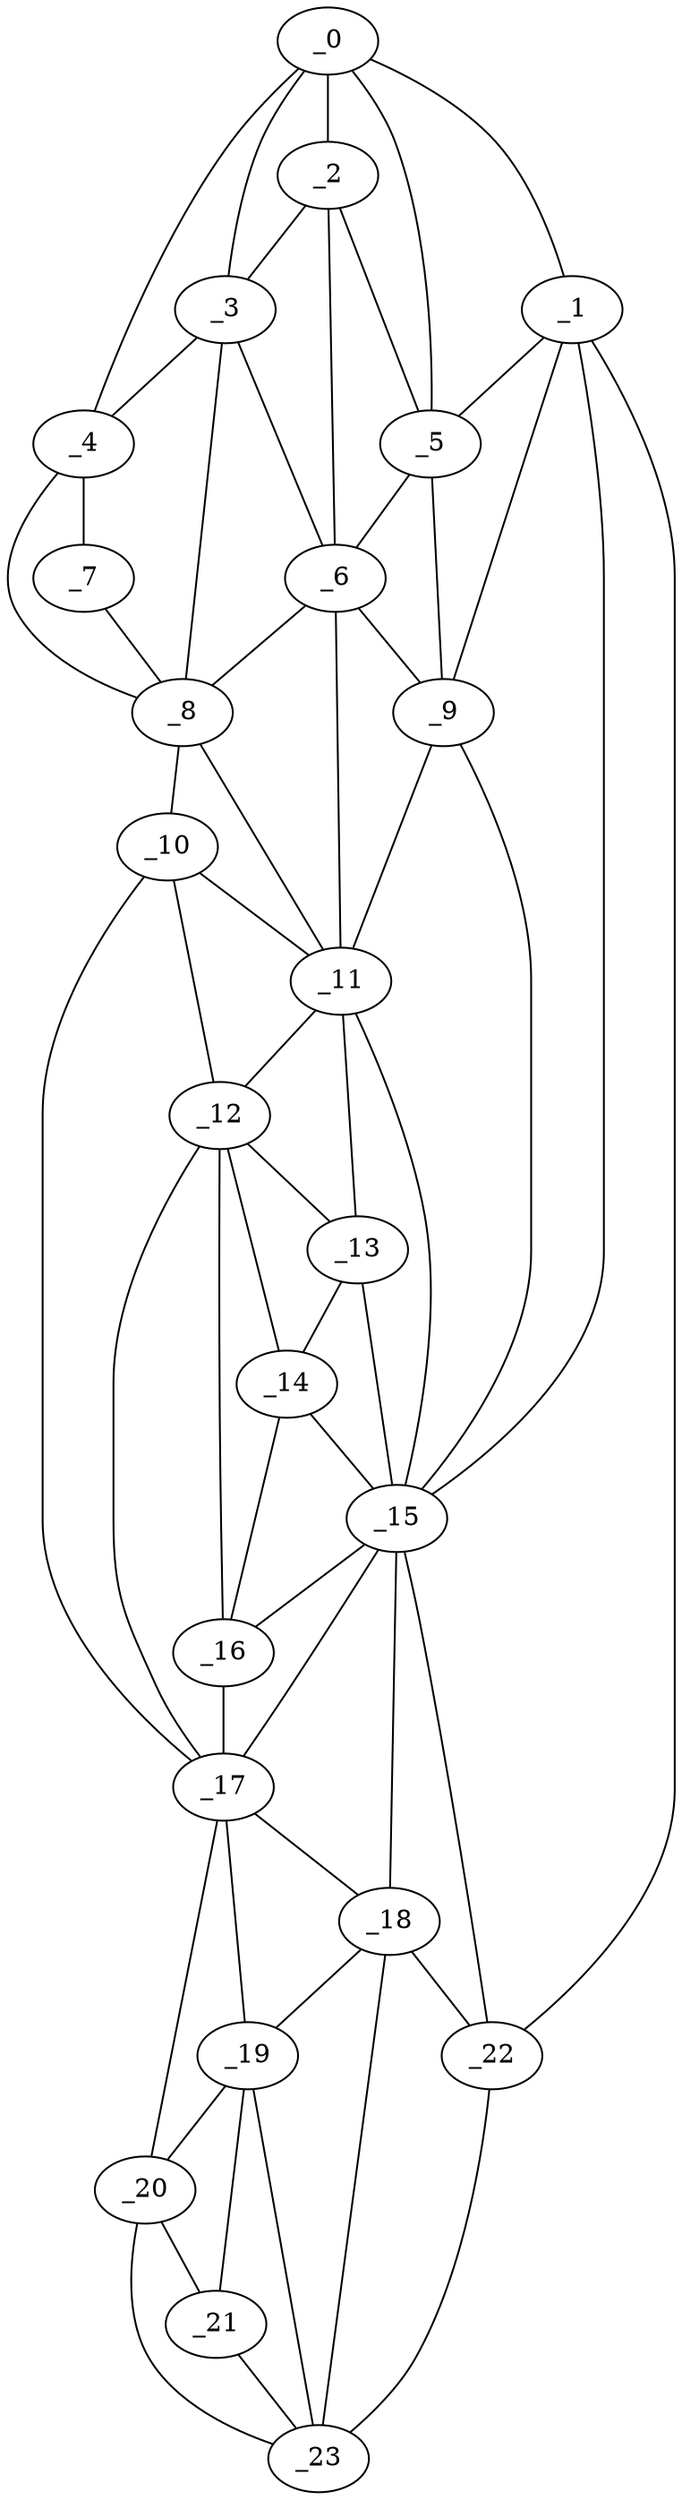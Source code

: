 graph "obj68__15.gxl" {
	_0	 [x=2,
		y=76];
	_1	 [x=3,
		y=85];
	_0 -- _1	 [valence=1];
	_2	 [x=12,
		y=67];
	_0 -- _2	 [valence=2];
	_3	 [x=13,
		y=55];
	_0 -- _3	 [valence=2];
	_4	 [x=16,
		y=41];
	_0 -- _4	 [valence=1];
	_5	 [x=17,
		y=75];
	_0 -- _5	 [valence=1];
	_1 -- _5	 [valence=2];
	_9	 [x=35,
		y=76];
	_1 -- _9	 [valence=1];
	_15	 [x=81,
		y=78];
	_1 -- _15	 [valence=2];
	_22	 [x=123,
		y=95];
	_1 -- _22	 [valence=1];
	_2 -- _3	 [valence=1];
	_2 -- _5	 [valence=1];
	_6	 [x=21,
		y=68];
	_2 -- _6	 [valence=2];
	_3 -- _4	 [valence=2];
	_3 -- _6	 [valence=2];
	_8	 [x=31,
		y=35];
	_3 -- _8	 [valence=2];
	_7	 [x=22,
		y=34];
	_4 -- _7	 [valence=1];
	_4 -- _8	 [valence=2];
	_5 -- _6	 [valence=1];
	_5 -- _9	 [valence=2];
	_6 -- _8	 [valence=2];
	_6 -- _9	 [valence=2];
	_11	 [x=42,
		y=69];
	_6 -- _11	 [valence=1];
	_7 -- _8	 [valence=1];
	_10	 [x=40,
		y=36];
	_8 -- _10	 [valence=1];
	_8 -- _11	 [valence=2];
	_9 -- _11	 [valence=2];
	_9 -- _15	 [valence=2];
	_10 -- _11	 [valence=2];
	_12	 [x=57,
		y=41];
	_10 -- _12	 [valence=1];
	_17	 [x=95,
		y=51];
	_10 -- _17	 [valence=1];
	_11 -- _12	 [valence=2];
	_13	 [x=66,
		y=45];
	_11 -- _13	 [valence=2];
	_11 -- _15	 [valence=2];
	_12 -- _13	 [valence=1];
	_14	 [x=76,
		y=47];
	_12 -- _14	 [valence=2];
	_16	 [x=86,
		y=49];
	_12 -- _16	 [valence=2];
	_12 -- _17	 [valence=2];
	_13 -- _14	 [valence=2];
	_13 -- _15	 [valence=1];
	_14 -- _15	 [valence=2];
	_14 -- _16	 [valence=2];
	_15 -- _16	 [valence=2];
	_15 -- _17	 [valence=2];
	_18	 [x=107,
		y=82];
	_15 -- _18	 [valence=2];
	_15 -- _22	 [valence=2];
	_16 -- _17	 [valence=2];
	_17 -- _18	 [valence=2];
	_19	 [x=113,
		y=72];
	_17 -- _19	 [valence=2];
	_20	 [x=119,
		y=58];
	_17 -- _20	 [valence=1];
	_18 -- _19	 [valence=1];
	_18 -- _22	 [valence=1];
	_23	 [x=126,
		y=76];
	_18 -- _23	 [valence=1];
	_19 -- _20	 [valence=1];
	_21	 [x=119,
		y=63];
	_19 -- _21	 [valence=2];
	_19 -- _23	 [valence=1];
	_20 -- _21	 [valence=1];
	_20 -- _23	 [valence=1];
	_21 -- _23	 [valence=2];
	_22 -- _23	 [valence=1];
}
